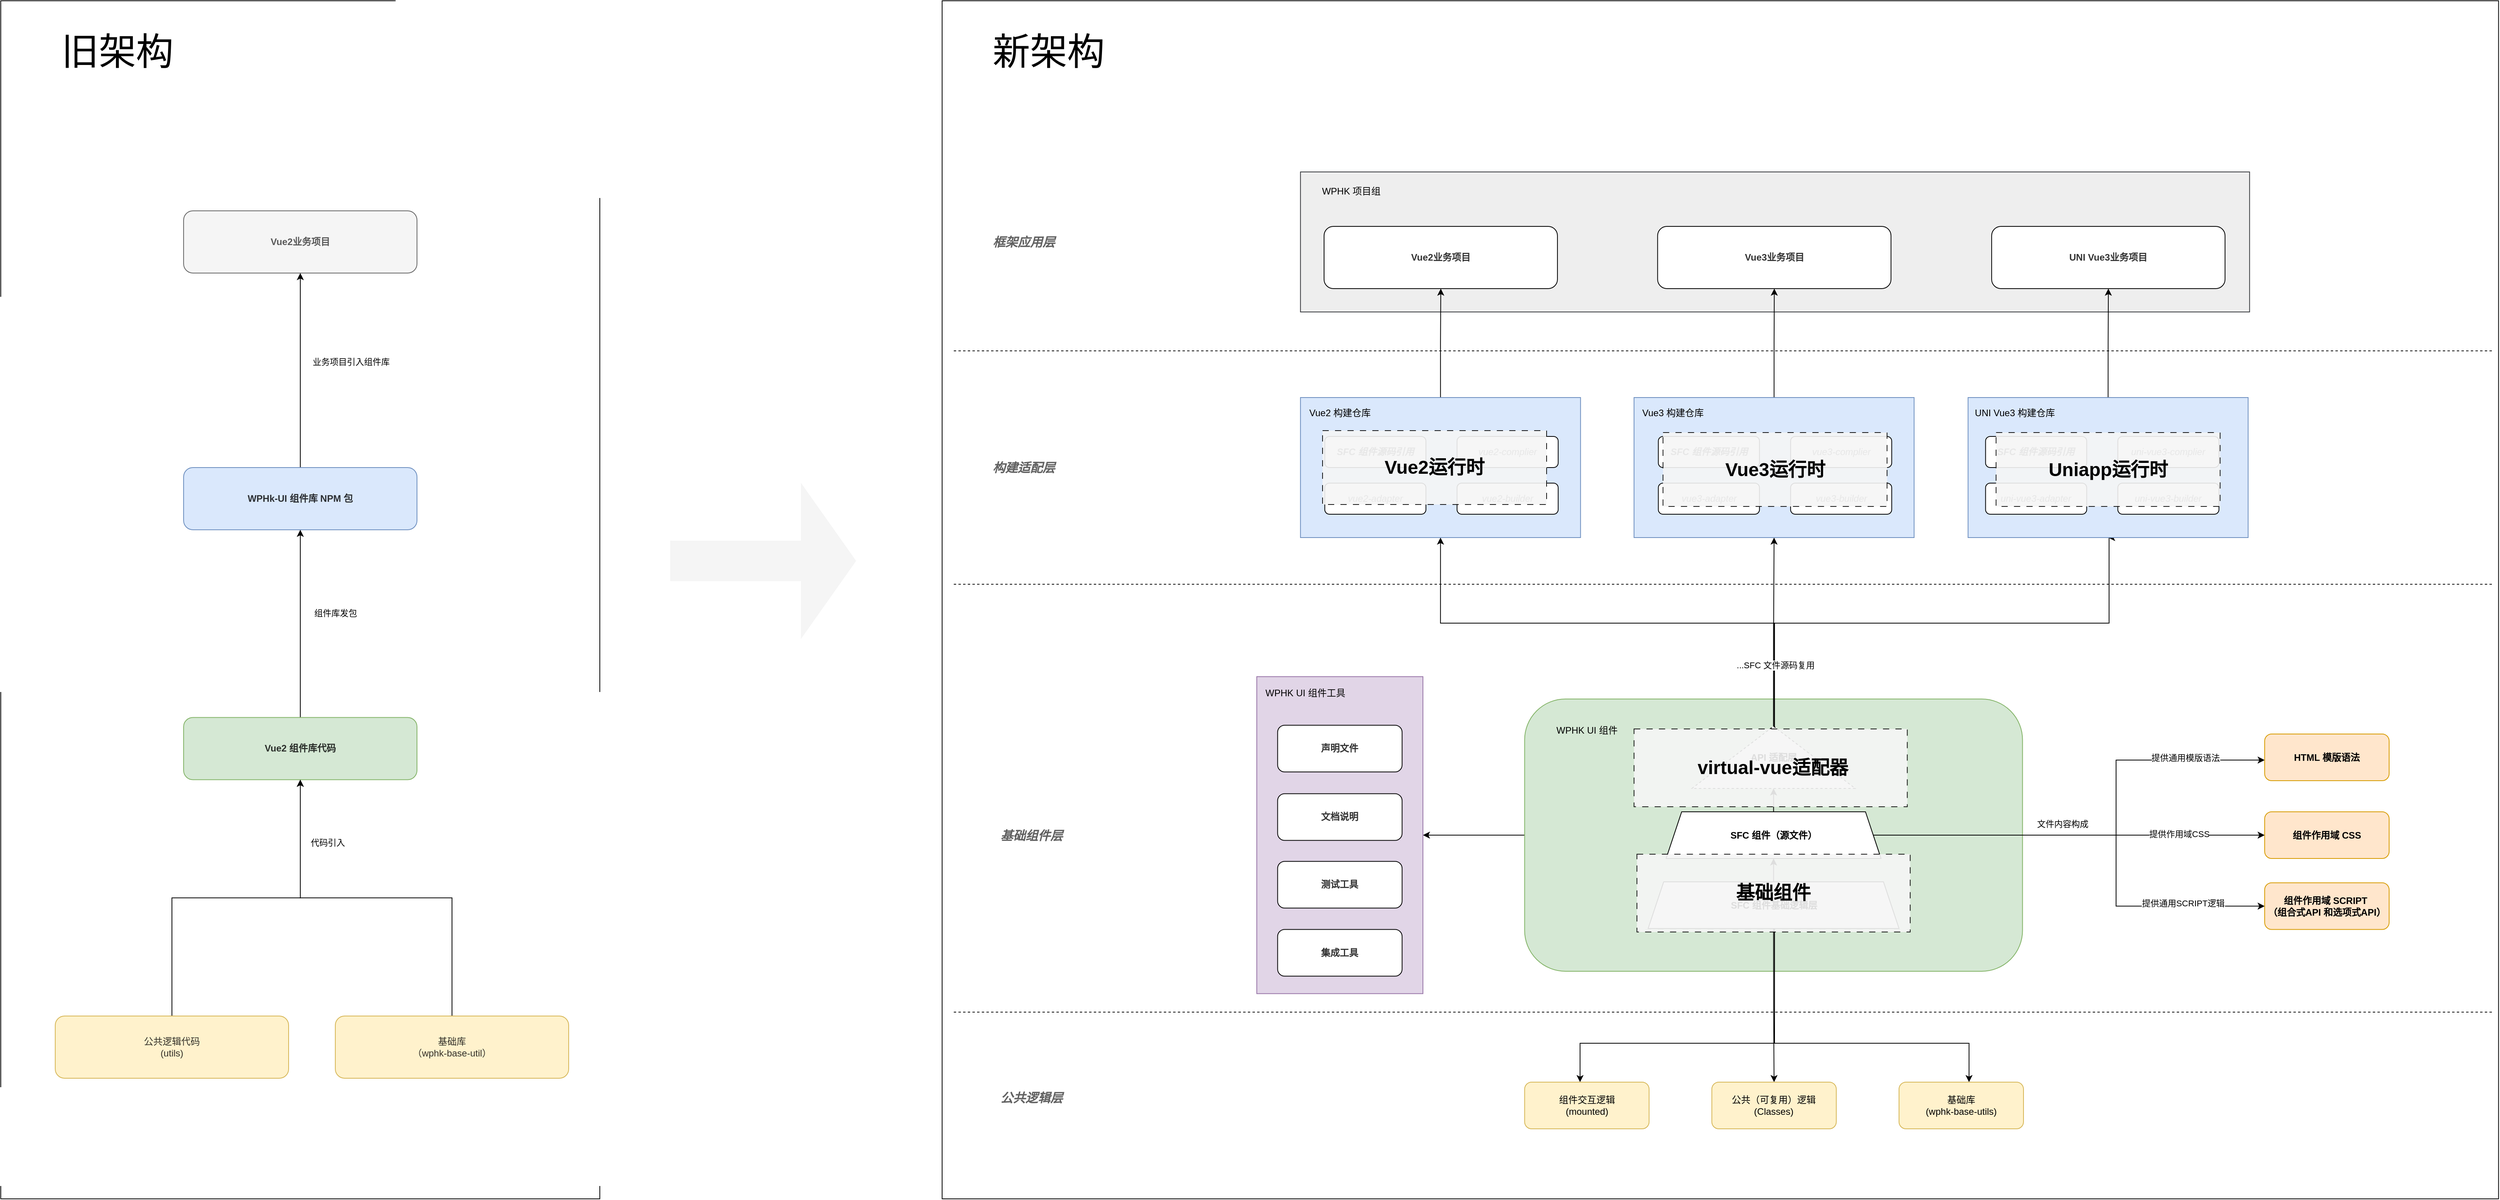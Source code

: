 <mxfile version="26.2.12">
  <diagram name="第 1 页" id="uA4J2pnAY5PWaKX_5L3B">
    <mxGraphModel dx="6136" dy="3052" grid="0" gridSize="10" guides="1" tooltips="1" connect="1" arrows="1" fold="1" page="0" pageScale="1" pageWidth="827" pageHeight="1169" math="0" shadow="0">
      <root>
        <mxCell id="0" />
        <mxCell id="1" parent="0" />
        <mxCell id="FVlM7q134i741YzOrdMs-69" value="" style="rounded=0;whiteSpace=wrap;html=1;" vertex="1" parent="1">
          <mxGeometry x="-420" y="-760" width="2000.63" height="1540" as="geometry" />
        </mxCell>
        <mxCell id="FVlM7q134i741YzOrdMs-1" value="" style="rounded=0;whiteSpace=wrap;html=1;fillColor=#eeeeee;strokeColor=#36393d;" vertex="1" parent="1">
          <mxGeometry x="40.63" y="-540" width="1220" height="180" as="geometry" />
        </mxCell>
        <mxCell id="FVlM7q134i741YzOrdMs-2" style="edgeStyle=orthogonalEdgeStyle;rounded=0;orthogonalLoop=1;jettySize=auto;html=1;exitX=1;exitY=0.5;exitDx=0;exitDy=0;" edge="1" parent="1" source="FVlM7q134i741YzOrdMs-11" target="FVlM7q134i741YzOrdMs-26">
          <mxGeometry relative="1" as="geometry" />
        </mxCell>
        <mxCell id="FVlM7q134i741YzOrdMs-3" value="提供作用域CSS" style="edgeLabel;html=1;align=center;verticalAlign=middle;resizable=0;points=[];" vertex="1" connectable="0" parent="FVlM7q134i741YzOrdMs-2">
          <mxGeometry x="0.512" y="2" relative="1" as="geometry">
            <mxPoint x="12" as="offset" />
          </mxGeometry>
        </mxCell>
        <mxCell id="FVlM7q134i741YzOrdMs-4" style="edgeStyle=orthogonalEdgeStyle;rounded=0;orthogonalLoop=1;jettySize=auto;html=1;exitX=0;exitY=0.5;exitDx=0;exitDy=0;entryX=1;entryY=0.5;entryDx=0;entryDy=0;" edge="1" parent="1" source="FVlM7q134i741YzOrdMs-5" target="FVlM7q134i741YzOrdMs-54">
          <mxGeometry relative="1" as="geometry">
            <mxPoint x="-70.0" y="295" as="targetPoint" />
          </mxGeometry>
        </mxCell>
        <mxCell id="FVlM7q134i741YzOrdMs-5" value="" style="rounded=1;whiteSpace=wrap;html=1;fillColor=#d5e8d4;strokeColor=#82b366;" vertex="1" parent="1">
          <mxGeometry x="328.75" y="137.5" width="640" height="350" as="geometry" />
        </mxCell>
        <mxCell id="FVlM7q134i741YzOrdMs-6" style="edgeStyle=orthogonalEdgeStyle;rounded=0;orthogonalLoop=1;jettySize=auto;html=1;exitX=0.5;exitY=0;exitDx=0;exitDy=0;entryX=0;entryY=0.5;entryDx=0;entryDy=0;" edge="1" parent="1" source="FVlM7q134i741YzOrdMs-11" target="FVlM7q134i741YzOrdMs-17">
          <mxGeometry relative="1" as="geometry" />
        </mxCell>
        <mxCell id="FVlM7q134i741YzOrdMs-7" style="edgeStyle=orthogonalEdgeStyle;rounded=0;orthogonalLoop=1;jettySize=auto;html=1;exitX=1;exitY=0.5;exitDx=0;exitDy=0;entryX=0;entryY=0.5;entryDx=0;entryDy=0;" edge="1" parent="1" source="FVlM7q134i741YzOrdMs-11" target="FVlM7q134i741YzOrdMs-27">
          <mxGeometry relative="1" as="geometry">
            <Array as="points">
              <mxPoint x="1089" y="313" />
              <mxPoint x="1089" y="404" />
            </Array>
          </mxGeometry>
        </mxCell>
        <mxCell id="FVlM7q134i741YzOrdMs-8" value="文件内容构成" style="edgeLabel;html=1;align=center;verticalAlign=middle;resizable=0;points=[];labelBackgroundColor=none;" vertex="1" connectable="0" parent="FVlM7q134i741YzOrdMs-7">
          <mxGeometry x="-0.362" y="1" relative="1" as="geometry">
            <mxPoint x="53" y="-14" as="offset" />
          </mxGeometry>
        </mxCell>
        <mxCell id="FVlM7q134i741YzOrdMs-9" style="edgeStyle=orthogonalEdgeStyle;rounded=0;orthogonalLoop=1;jettySize=auto;html=1;exitX=1;exitY=0.5;exitDx=0;exitDy=0;" edge="1" parent="1" source="FVlM7q134i741YzOrdMs-11" target="FVlM7q134i741YzOrdMs-25">
          <mxGeometry relative="1" as="geometry">
            <Array as="points">
              <mxPoint x="1089" y="313" />
              <mxPoint x="1089" y="216" />
            </Array>
            <mxPoint x="1260" y="213" as="targetPoint" />
          </mxGeometry>
        </mxCell>
        <mxCell id="FVlM7q134i741YzOrdMs-10" value="提供通用模版语法" style="edgeLabel;html=1;align=center;verticalAlign=middle;resizable=0;points=[];" vertex="1" connectable="0" parent="FVlM7q134i741YzOrdMs-9">
          <mxGeometry x="0.747" y="3" relative="1" as="geometry">
            <mxPoint x="-27" as="offset" />
          </mxGeometry>
        </mxCell>
        <mxCell id="FVlM7q134i741YzOrdMs-11" value="&lt;b&gt;SFC 组件（源文件）&lt;/b&gt;" style="shape=trapezoid;perimeter=trapezoidPerimeter;whiteSpace=wrap;html=1;fixedSize=1;" vertex="1" parent="1">
          <mxGeometry x="510.63" y="282.5" width="276.25" height="60" as="geometry" />
        </mxCell>
        <mxCell id="FVlM7q134i741YzOrdMs-12" value="WPHK UI 组件" style="text;html=1;strokeColor=none;fillColor=none;align=center;verticalAlign=middle;whiteSpace=wrap;rounded=0;" vertex="1" parent="1">
          <mxGeometry x="348.75" y="162.5" width="120" height="30" as="geometry" />
        </mxCell>
        <mxCell id="FVlM7q134i741YzOrdMs-13" value="" style="edgeStyle=orthogonalEdgeStyle;rounded=0;orthogonalLoop=1;jettySize=auto;html=1;entryX=0.5;entryY=1;entryDx=0;entryDy=0;" edge="1" parent="1" source="FVlM7q134i741YzOrdMs-17" target="FVlM7q134i741YzOrdMs-24">
          <mxGeometry relative="1" as="geometry">
            <Array as="points">
              <mxPoint x="650" y="40" />
              <mxPoint x="221" y="40" />
            </Array>
            <mxPoint x="400" y="-70" as="targetPoint" />
          </mxGeometry>
        </mxCell>
        <mxCell id="FVlM7q134i741YzOrdMs-14" style="edgeStyle=orthogonalEdgeStyle;rounded=0;orthogonalLoop=1;jettySize=auto;html=1;exitX=1;exitY=0.5;exitDx=0;exitDy=0;" edge="1" parent="1" source="FVlM7q134i741YzOrdMs-17" target="FVlM7q134i741YzOrdMs-37">
          <mxGeometry relative="1" as="geometry" />
        </mxCell>
        <mxCell id="FVlM7q134i741YzOrdMs-15" style="edgeStyle=orthogonalEdgeStyle;rounded=0;orthogonalLoop=1;jettySize=auto;html=1;exitX=1;exitY=0.5;exitDx=0;exitDy=0;entryX=0.5;entryY=1;entryDx=0;entryDy=0;" edge="1" parent="1" source="FVlM7q134i741YzOrdMs-17" target="FVlM7q134i741YzOrdMs-44">
          <mxGeometry relative="1" as="geometry">
            <Array as="points">
              <mxPoint x="650" y="40" />
              <mxPoint x="1080" y="40" />
              <mxPoint x="1080" y="-80" />
            </Array>
          </mxGeometry>
        </mxCell>
        <mxCell id="FVlM7q134i741YzOrdMs-16" value="...SFC 文件源码复用" style="edgeLabel;html=1;align=center;verticalAlign=middle;resizable=0;points=[];" vertex="1" connectable="0" parent="FVlM7q134i741YzOrdMs-15">
          <mxGeometry x="-0.768" y="-2" relative="1" as="geometry">
            <mxPoint as="offset" />
          </mxGeometry>
        </mxCell>
        <mxCell id="FVlM7q134i741YzOrdMs-17" value="&lt;b&gt;API 适配层&lt;/b&gt;" style="triangle;whiteSpace=wrap;html=1;direction=north;dashed=1;" vertex="1" parent="1">
          <mxGeometry x="543.75" y="172.5" width="210" height="80" as="geometry" />
        </mxCell>
        <mxCell id="FVlM7q134i741YzOrdMs-18" style="edgeStyle=orthogonalEdgeStyle;rounded=0;orthogonalLoop=1;jettySize=auto;html=1;exitX=0.5;exitY=0;exitDx=0;exitDy=0;entryX=0.5;entryY=1;entryDx=0;entryDy=0;" edge="1" parent="1" source="FVlM7q134i741YzOrdMs-22" target="FVlM7q134i741YzOrdMs-11">
          <mxGeometry relative="1" as="geometry" />
        </mxCell>
        <mxCell id="FVlM7q134i741YzOrdMs-19" style="edgeStyle=orthogonalEdgeStyle;rounded=0;orthogonalLoop=1;jettySize=auto;html=1;exitX=0.5;exitY=1;exitDx=0;exitDy=0;" edge="1" parent="1" source="FVlM7q134i741YzOrdMs-22" target="FVlM7q134i741YzOrdMs-29">
          <mxGeometry relative="1" as="geometry" />
        </mxCell>
        <mxCell id="FVlM7q134i741YzOrdMs-20" style="edgeStyle=orthogonalEdgeStyle;rounded=0;orthogonalLoop=1;jettySize=auto;html=1;exitX=0.5;exitY=1;exitDx=0;exitDy=0;" edge="1" parent="1" source="FVlM7q134i741YzOrdMs-22" target="FVlM7q134i741YzOrdMs-28">
          <mxGeometry relative="1" as="geometry">
            <Array as="points">
              <mxPoint x="650" y="580" />
              <mxPoint x="400" y="580" />
            </Array>
          </mxGeometry>
        </mxCell>
        <mxCell id="FVlM7q134i741YzOrdMs-21" style="edgeStyle=orthogonalEdgeStyle;rounded=0;orthogonalLoop=1;jettySize=auto;html=1;exitX=0.5;exitY=1;exitDx=0;exitDy=0;" edge="1" parent="1" source="FVlM7q134i741YzOrdMs-22" target="FVlM7q134i741YzOrdMs-30">
          <mxGeometry relative="1" as="geometry">
            <Array as="points">
              <mxPoint x="650" y="580" />
              <mxPoint x="900" y="580" />
            </Array>
          </mxGeometry>
        </mxCell>
        <mxCell id="FVlM7q134i741YzOrdMs-22" value="&lt;b&gt;SFC 组件基础逻辑层&lt;/b&gt;" style="shape=trapezoid;perimeter=trapezoidPerimeter;whiteSpace=wrap;html=1;fixedSize=1;" vertex="1" parent="1">
          <mxGeometry x="487.5" y="372.5" width="322.5" height="60" as="geometry" />
        </mxCell>
        <mxCell id="FVlM7q134i741YzOrdMs-23" style="edgeStyle=orthogonalEdgeStyle;rounded=0;orthogonalLoop=1;jettySize=auto;html=1;exitX=0.5;exitY=0;exitDx=0;exitDy=0;" edge="1" parent="1" source="FVlM7q134i741YzOrdMs-24" target="FVlM7q134i741YzOrdMs-50">
          <mxGeometry relative="1" as="geometry" />
        </mxCell>
        <mxCell id="FVlM7q134i741YzOrdMs-24" value="" style="whiteSpace=wrap;html=1;fillColor=#dae8fc;strokeColor=#6c8ebf;" vertex="1" parent="1">
          <mxGeometry x="40.63" y="-250" width="360" height="180" as="geometry" />
        </mxCell>
        <mxCell id="FVlM7q134i741YzOrdMs-25" value="HTML 模版语法" style="rounded=1;whiteSpace=wrap;html=1;fillColor=#ffe6cc;strokeColor=#d79b00;fontStyle=1" vertex="1" parent="1">
          <mxGeometry x="1280" y="182.5" width="160" height="60" as="geometry" />
        </mxCell>
        <mxCell id="FVlM7q134i741YzOrdMs-26" value="组件作用域 CSS" style="rounded=1;whiteSpace=wrap;html=1;fillColor=#ffe6cc;strokeColor=#d79b00;fontStyle=1" vertex="1" parent="1">
          <mxGeometry x="1280" y="282.5" width="160" height="60" as="geometry" />
        </mxCell>
        <mxCell id="FVlM7q134i741YzOrdMs-27" value="组件作用域 SCRIPT&amp;nbsp;&lt;br&gt;（组合式API 和选项式API）" style="rounded=1;whiteSpace=wrap;html=1;fillColor=#ffe6cc;strokeColor=#d79b00;fontStyle=1" vertex="1" parent="1">
          <mxGeometry x="1280" y="373.75" width="160" height="60" as="geometry" />
        </mxCell>
        <mxCell id="FVlM7q134i741YzOrdMs-28" value="组件交互逻辑&lt;br&gt;(mounted)" style="rounded=1;whiteSpace=wrap;html=1;fillColor=#fff2cc;strokeColor=#d6b656;" vertex="1" parent="1">
          <mxGeometry x="328.75" y="630" width="160" height="60" as="geometry" />
        </mxCell>
        <mxCell id="FVlM7q134i741YzOrdMs-29" value="公共（可复用）逻辑&lt;br&gt;(Classes)" style="rounded=1;whiteSpace=wrap;html=1;fillColor=#fff2cc;strokeColor=#d6b656;" vertex="1" parent="1">
          <mxGeometry x="569.38" y="630" width="160" height="60" as="geometry" />
        </mxCell>
        <mxCell id="FVlM7q134i741YzOrdMs-30" value="基础库&lt;br&gt;(wphk-base-utils)" style="rounded=1;whiteSpace=wrap;html=1;fillColor=#fff2cc;strokeColor=#d6b656;" vertex="1" parent="1">
          <mxGeometry x="810" y="630" width="160" height="60" as="geometry" />
        </mxCell>
        <mxCell id="FVlM7q134i741YzOrdMs-31" value="Vue2 构建仓库" style="text;html=1;strokeColor=none;fillColor=none;align=center;verticalAlign=middle;whiteSpace=wrap;rounded=0;" vertex="1" parent="1">
          <mxGeometry x="40.63" y="-250" width="101.25" height="40" as="geometry" />
        </mxCell>
        <mxCell id="FVlM7q134i741YzOrdMs-32" value="SFC 组件源码引用" style="rounded=1;whiteSpace=wrap;html=1;fontStyle=3;textOpacity=60;" vertex="1" parent="1">
          <mxGeometry x="71.88" y="-200" width="130" height="40" as="geometry" />
        </mxCell>
        <mxCell id="FVlM7q134i741YzOrdMs-33" value="vue2-complier" style="rounded=1;whiteSpace=wrap;html=1;fontStyle=2;textOpacity=60;" vertex="1" parent="1">
          <mxGeometry x="241.88" y="-200" width="130" height="40" as="geometry" />
        </mxCell>
        <mxCell id="FVlM7q134i741YzOrdMs-34" value="vue2-adapter" style="rounded=1;whiteSpace=wrap;html=1;fontStyle=2;textOpacity=60;" vertex="1" parent="1">
          <mxGeometry x="71.88" y="-140" width="130" height="40" as="geometry" />
        </mxCell>
        <mxCell id="FVlM7q134i741YzOrdMs-35" value="vue2-builder" style="rounded=1;whiteSpace=wrap;html=1;fontStyle=2;textOpacity=60;" vertex="1" parent="1">
          <mxGeometry x="241.88" y="-140" width="130" height="40" as="geometry" />
        </mxCell>
        <mxCell id="FVlM7q134i741YzOrdMs-36" style="edgeStyle=orthogonalEdgeStyle;rounded=0;orthogonalLoop=1;jettySize=auto;html=1;exitX=0.5;exitY=0;exitDx=0;exitDy=0;" edge="1" parent="1" source="FVlM7q134i741YzOrdMs-37" target="FVlM7q134i741YzOrdMs-51">
          <mxGeometry relative="1" as="geometry" />
        </mxCell>
        <mxCell id="FVlM7q134i741YzOrdMs-37" value="" style="whiteSpace=wrap;html=1;fillColor=#dae8fc;strokeColor=#6c8ebf;" vertex="1" parent="1">
          <mxGeometry x="469.38" y="-250" width="360" height="180" as="geometry" />
        </mxCell>
        <mxCell id="FVlM7q134i741YzOrdMs-38" value="Vue3 构建仓库" style="text;html=1;strokeColor=none;fillColor=none;align=center;verticalAlign=middle;whiteSpace=wrap;rounded=0;" vertex="1" parent="1">
          <mxGeometry x="469.38" y="-250" width="101.25" height="40" as="geometry" />
        </mxCell>
        <mxCell id="FVlM7q134i741YzOrdMs-39" value="SFC 组件源码引用" style="rounded=1;whiteSpace=wrap;html=1;fontStyle=3;textOpacity=60;" vertex="1" parent="1">
          <mxGeometry x="500.63" y="-200" width="130" height="40" as="geometry" />
        </mxCell>
        <mxCell id="FVlM7q134i741YzOrdMs-40" value="vue3-complier" style="rounded=1;whiteSpace=wrap;html=1;fontStyle=2;textOpacity=60;" vertex="1" parent="1">
          <mxGeometry x="670.63" y="-200" width="130" height="40" as="geometry" />
        </mxCell>
        <mxCell id="FVlM7q134i741YzOrdMs-41" value="vue3-adapter" style="rounded=1;whiteSpace=wrap;html=1;fontStyle=2;textOpacity=60;" vertex="1" parent="1">
          <mxGeometry x="500.63" y="-140" width="130" height="40" as="geometry" />
        </mxCell>
        <mxCell id="FVlM7q134i741YzOrdMs-42" value="vue3-builder" style="rounded=1;whiteSpace=wrap;html=1;fontStyle=2;textOpacity=60;" vertex="1" parent="1">
          <mxGeometry x="670.63" y="-140" width="130" height="40" as="geometry" />
        </mxCell>
        <mxCell id="FVlM7q134i741YzOrdMs-43" style="edgeStyle=orthogonalEdgeStyle;rounded=0;orthogonalLoop=1;jettySize=auto;html=1;exitX=0.5;exitY=0;exitDx=0;exitDy=0;" edge="1" parent="1" source="FVlM7q134i741YzOrdMs-44" target="FVlM7q134i741YzOrdMs-52">
          <mxGeometry relative="1" as="geometry" />
        </mxCell>
        <mxCell id="FVlM7q134i741YzOrdMs-44" value="" style="whiteSpace=wrap;html=1;fillColor=#dae8fc;strokeColor=#6c8ebf;" vertex="1" parent="1">
          <mxGeometry x="898.75" y="-250" width="360" height="180" as="geometry" />
        </mxCell>
        <mxCell id="FVlM7q134i741YzOrdMs-45" value="UNI Vue3 构建仓库" style="text;html=1;strokeColor=none;fillColor=none;align=center;verticalAlign=middle;whiteSpace=wrap;rounded=0;" vertex="1" parent="1">
          <mxGeometry x="898.75" y="-250" width="120" height="40" as="geometry" />
        </mxCell>
        <mxCell id="FVlM7q134i741YzOrdMs-46" value="SFC 组件源码引用" style="rounded=1;whiteSpace=wrap;html=1;fontStyle=3;textOpacity=60;" vertex="1" parent="1">
          <mxGeometry x="921.25" y="-200" width="130" height="40" as="geometry" />
        </mxCell>
        <mxCell id="FVlM7q134i741YzOrdMs-47" value="uni-vue3-complier" style="rounded=1;whiteSpace=wrap;html=1;fontStyle=2;textOpacity=60;" vertex="1" parent="1">
          <mxGeometry x="1091.25" y="-200" width="130" height="40" as="geometry" />
        </mxCell>
        <mxCell id="FVlM7q134i741YzOrdMs-48" value="uni-vue3-adapter" style="rounded=1;whiteSpace=wrap;html=1;fontStyle=2;textOpacity=60;" vertex="1" parent="1">
          <mxGeometry x="921.25" y="-140" width="130" height="40" as="geometry" />
        </mxCell>
        <mxCell id="FVlM7q134i741YzOrdMs-49" value="uni-vue3-builder" style="rounded=1;whiteSpace=wrap;html=1;fontStyle=2;textOpacity=60;" vertex="1" parent="1">
          <mxGeometry x="1091.25" y="-140" width="130" height="40" as="geometry" />
        </mxCell>
        <mxCell id="FVlM7q134i741YzOrdMs-50" value="Vue2业务项目" style="rounded=1;whiteSpace=wrap;html=1;fontStyle=1;textOpacity=80;" vertex="1" parent="1">
          <mxGeometry x="70.95" y="-470" width="300" height="80" as="geometry" />
        </mxCell>
        <mxCell id="FVlM7q134i741YzOrdMs-51" value="Vue3业务项目" style="rounded=1;whiteSpace=wrap;html=1;fontStyle=1;textOpacity=80;" vertex="1" parent="1">
          <mxGeometry x="499.7" y="-470" width="300" height="80" as="geometry" />
        </mxCell>
        <mxCell id="FVlM7q134i741YzOrdMs-52" value="UNI Vue3业务项目" style="rounded=1;whiteSpace=wrap;html=1;fontStyle=1;textOpacity=80;" vertex="1" parent="1">
          <mxGeometry x="929.07" y="-470" width="300" height="80" as="geometry" />
        </mxCell>
        <mxCell id="FVlM7q134i741YzOrdMs-53" value="WPHK 项目组" style="text;html=1;strokeColor=none;fillColor=none;align=center;verticalAlign=middle;whiteSpace=wrap;rounded=0;" vertex="1" parent="1">
          <mxGeometry x="50.63" y="-530" width="110" height="30" as="geometry" />
        </mxCell>
        <mxCell id="FVlM7q134i741YzOrdMs-54" value="" style="rounded=0;whiteSpace=wrap;html=1;fillColor=#e1d5e7;strokeColor=#9673a6;" vertex="1" parent="1">
          <mxGeometry x="-15.54" y="108.75" width="213.58" height="407.5" as="geometry" />
        </mxCell>
        <mxCell id="FVlM7q134i741YzOrdMs-55" value="声明文件" style="rounded=1;whiteSpace=wrap;html=1;textOpacity=80;fontStyle=1" vertex="1" parent="1">
          <mxGeometry x="11.26" y="171.25" width="160" height="60" as="geometry" />
        </mxCell>
        <mxCell id="FVlM7q134i741YzOrdMs-56" value="文档说明" style="rounded=1;whiteSpace=wrap;html=1;textOpacity=80;fontStyle=1" vertex="1" parent="1">
          <mxGeometry x="11.25" y="259.25" width="160" height="60" as="geometry" />
        </mxCell>
        <mxCell id="FVlM7q134i741YzOrdMs-57" value="测试工具" style="rounded=1;whiteSpace=wrap;html=1;textOpacity=80;fontStyle=1" vertex="1" parent="1">
          <mxGeometry x="11.26" y="346.25" width="160" height="60" as="geometry" />
        </mxCell>
        <mxCell id="FVlM7q134i741YzOrdMs-58" value="集成工具" style="rounded=1;whiteSpace=wrap;html=1;textOpacity=80;fontStyle=1" vertex="1" parent="1">
          <mxGeometry x="11.26" y="433.75" width="160" height="60" as="geometry" />
        </mxCell>
        <mxCell id="FVlM7q134i741YzOrdMs-59" value="WPHK UI 组件工具" style="text;html=1;strokeColor=none;fillColor=none;align=center;verticalAlign=middle;whiteSpace=wrap;rounded=0;" vertex="1" parent="1">
          <mxGeometry x="-15.54" y="116.25" width="125.54" height="27.5" as="geometry" />
        </mxCell>
        <mxCell id="FVlM7q134i741YzOrdMs-60" value="" style="endArrow=none;dashed=1;html=1;rounded=0;" edge="1" parent="1">
          <mxGeometry width="50" height="50" relative="1" as="geometry">
            <mxPoint x="-405" y="-310" as="sourcePoint" />
            <mxPoint x="1575" y="-310" as="targetPoint" />
          </mxGeometry>
        </mxCell>
        <mxCell id="FVlM7q134i741YzOrdMs-61" value="框架应用层" style="text;html=1;strokeColor=none;fillColor=none;align=center;verticalAlign=middle;whiteSpace=wrap;rounded=0;fontSize=16;fontStyle=3;fontColor=light-dark(#616161, #ededed);" vertex="1" parent="1">
          <mxGeometry x="-420" y="-500" width="210" height="100" as="geometry" />
        </mxCell>
        <mxCell id="FVlM7q134i741YzOrdMs-62" value="" style="endArrow=none;dashed=1;html=1;rounded=0;" edge="1" parent="1">
          <mxGeometry width="50" height="50" relative="1" as="geometry">
            <mxPoint x="-405" y="-10" as="sourcePoint" />
            <mxPoint x="1575" y="-10" as="targetPoint" />
          </mxGeometry>
        </mxCell>
        <mxCell id="FVlM7q134i741YzOrdMs-63" value="构建适配层" style="text;html=1;strokeColor=none;fillColor=none;align=center;verticalAlign=middle;whiteSpace=wrap;rounded=0;fontSize=16;fontStyle=3;fontColor=light-dark(#616161, #ededed);" vertex="1" parent="1">
          <mxGeometry x="-420" y="-210" width="210" height="100" as="geometry" />
        </mxCell>
        <mxCell id="FVlM7q134i741YzOrdMs-64" value="" style="endArrow=none;dashed=1;html=1;rounded=0;" edge="1" parent="1">
          <mxGeometry width="50" height="50" relative="1" as="geometry">
            <mxPoint x="-405" y="540" as="sourcePoint" />
            <mxPoint x="1575" y="540" as="targetPoint" />
          </mxGeometry>
        </mxCell>
        <mxCell id="FVlM7q134i741YzOrdMs-65" value="基础组件层" style="text;html=1;strokeColor=none;fillColor=none;align=center;verticalAlign=middle;whiteSpace=wrap;rounded=0;fontSize=16;fontStyle=3;fontColor=light-dark(#616161, #ededed);" vertex="1" parent="1">
          <mxGeometry x="-410" y="262.5" width="210" height="100" as="geometry" />
        </mxCell>
        <mxCell id="FVlM7q134i741YzOrdMs-66" value="公共逻辑层" style="text;html=1;strokeColor=none;fillColor=none;align=center;verticalAlign=middle;whiteSpace=wrap;rounded=0;fontSize=16;fontStyle=3;fontColor=light-dark(#616161, #ededed);" vertex="1" parent="1">
          <mxGeometry x="-410" y="600" width="210" height="100" as="geometry" />
        </mxCell>
        <mxCell id="FVlM7q134i741YzOrdMs-67" value="提供通用SCRIPT逻辑" style="edgeLabel;html=1;align=center;verticalAlign=middle;resizable=0;points=[];" vertex="1" connectable="0" parent="1">
          <mxGeometry x="1169" y="402.5" as="geometry">
            <mxPoint x="6" y="-3" as="offset" />
          </mxGeometry>
        </mxCell>
        <mxCell id="FVlM7q134i741YzOrdMs-68" value="&lt;font style=&quot;font-size: 48px;&quot;&gt;新架构&lt;/font&gt;" style="text;html=1;align=center;verticalAlign=middle;whiteSpace=wrap;rounded=0;" vertex="1" parent="1">
          <mxGeometry x="-413" y="-710" width="260" height="30" as="geometry" />
        </mxCell>
        <mxCell id="FVlM7q134i741YzOrdMs-70" value="" style="rounded=0;whiteSpace=wrap;html=1;" vertex="1" parent="1">
          <mxGeometry x="-1630" y="-760" width="770" height="1540" as="geometry" />
        </mxCell>
        <mxCell id="FVlM7q134i741YzOrdMs-71" value="&lt;font style=&quot;font-size: 48px;&quot;&gt;旧架构&lt;/font&gt;" style="text;html=1;align=center;verticalAlign=middle;whiteSpace=wrap;rounded=0;" vertex="1" parent="1">
          <mxGeometry x="-1610" y="-710" width="260" height="30" as="geometry" />
        </mxCell>
        <mxCell id="FVlM7q134i741YzOrdMs-72" value="" style="shape=flexArrow;endArrow=classic;html=1;rounded=0;endWidth=148;endSize=23.34;width=52;fillColor=#f5f5f5;strokeColor=none;" edge="1" parent="1">
          <mxGeometry width="50" height="50" relative="1" as="geometry">
            <mxPoint x="-770" y="-40" as="sourcePoint" />
            <mxPoint x="-530" y="-40" as="targetPoint" />
          </mxGeometry>
        </mxCell>
        <mxCell id="FVlM7q134i741YzOrdMs-74" value="Vue2业务项目" style="rounded=1;whiteSpace=wrap;html=1;fontStyle=1;textOpacity=80;fillColor=#f5f5f5;fontColor=#333333;strokeColor=#666666;" vertex="1" parent="1">
          <mxGeometry x="-1395" y="-490" width="300" height="80" as="geometry" />
        </mxCell>
        <mxCell id="FVlM7q134i741YzOrdMs-77" style="edgeStyle=orthogonalEdgeStyle;rounded=0;orthogonalLoop=1;jettySize=auto;html=1;exitX=0.5;exitY=0;exitDx=0;exitDy=0;entryX=0.5;entryY=1;entryDx=0;entryDy=0;" edge="1" parent="1" source="FVlM7q134i741YzOrdMs-76" target="FVlM7q134i741YzOrdMs-74">
          <mxGeometry relative="1" as="geometry" />
        </mxCell>
        <mxCell id="FVlM7q134i741YzOrdMs-81" value="业务项目引入组件库" style="edgeLabel;html=1;align=center;verticalAlign=middle;resizable=0;points=[];" vertex="1" connectable="0" parent="FVlM7q134i741YzOrdMs-77">
          <mxGeometry x="0.086" y="-3" relative="1" as="geometry">
            <mxPoint x="62" as="offset" />
          </mxGeometry>
        </mxCell>
        <mxCell id="FVlM7q134i741YzOrdMs-76" value="WPHk-UI 组件库 NPM 包" style="rounded=1;whiteSpace=wrap;html=1;fontStyle=1;textOpacity=80;fillColor=#dae8fc;strokeColor=#6c8ebf;" vertex="1" parent="1">
          <mxGeometry x="-1395" y="-160" width="300" height="80" as="geometry" />
        </mxCell>
        <mxCell id="FVlM7q134i741YzOrdMs-79" style="edgeStyle=orthogonalEdgeStyle;rounded=0;orthogonalLoop=1;jettySize=auto;html=1;exitX=0.5;exitY=0;exitDx=0;exitDy=0;" edge="1" parent="1" source="FVlM7q134i741YzOrdMs-78" target="FVlM7q134i741YzOrdMs-76">
          <mxGeometry relative="1" as="geometry" />
        </mxCell>
        <mxCell id="FVlM7q134i741YzOrdMs-80" value="组件库发包" style="edgeLabel;html=1;align=center;verticalAlign=middle;resizable=0;points=[];" vertex="1" connectable="0" parent="FVlM7q134i741YzOrdMs-79">
          <mxGeometry x="0.077" y="-1" relative="1" as="geometry">
            <mxPoint x="44" y="-5" as="offset" />
          </mxGeometry>
        </mxCell>
        <mxCell id="FVlM7q134i741YzOrdMs-78" value="Vue2 组件库代码" style="rounded=1;whiteSpace=wrap;html=1;fontStyle=1;textOpacity=80;fillColor=#d5e8d4;strokeColor=#82b366;" vertex="1" parent="1">
          <mxGeometry x="-1395" y="161.25" width="300" height="80" as="geometry" />
        </mxCell>
        <mxCell id="FVlM7q134i741YzOrdMs-84" style="edgeStyle=orthogonalEdgeStyle;rounded=0;orthogonalLoop=1;jettySize=auto;html=1;exitX=0.5;exitY=0;exitDx=0;exitDy=0;" edge="1" parent="1" source="FVlM7q134i741YzOrdMs-82" target="FVlM7q134i741YzOrdMs-78">
          <mxGeometry relative="1" as="geometry" />
        </mxCell>
        <mxCell id="FVlM7q134i741YzOrdMs-82" value="公共逻辑代码&lt;div&gt;(utils)&lt;/div&gt;" style="rounded=1;whiteSpace=wrap;html=1;fontStyle=0;textOpacity=80;fillColor=#fff2cc;strokeColor=#d6b656;" vertex="1" parent="1">
          <mxGeometry x="-1560" y="545" width="300" height="80" as="geometry" />
        </mxCell>
        <mxCell id="FVlM7q134i741YzOrdMs-86" style="edgeStyle=orthogonalEdgeStyle;rounded=0;orthogonalLoop=1;jettySize=auto;html=1;exitX=0.5;exitY=0;exitDx=0;exitDy=0;entryX=0.5;entryY=1;entryDx=0;entryDy=0;" edge="1" parent="1" source="FVlM7q134i741YzOrdMs-83" target="FVlM7q134i741YzOrdMs-78">
          <mxGeometry relative="1" as="geometry" />
        </mxCell>
        <mxCell id="FVlM7q134i741YzOrdMs-87" value="代码引入" style="edgeLabel;html=1;align=center;verticalAlign=middle;resizable=0;points=[];" vertex="1" connectable="0" parent="FVlM7q134i741YzOrdMs-86">
          <mxGeometry x="0.69" y="-1" relative="1" as="geometry">
            <mxPoint x="34" y="3" as="offset" />
          </mxGeometry>
        </mxCell>
        <mxCell id="FVlM7q134i741YzOrdMs-83" value="基础库&lt;div&gt;（wphk-base-util）&lt;/div&gt;" style="rounded=1;whiteSpace=wrap;html=1;fontStyle=0;textOpacity=80;fillColor=#fff2cc;strokeColor=#d6b656;" vertex="1" parent="1">
          <mxGeometry x="-1200" y="545" width="300" height="80" as="geometry" />
        </mxCell>
        <mxCell id="FVlM7q134i741YzOrdMs-92" value="&amp;nbsp;virtual-vue适配器" style="rounded=0;whiteSpace=wrap;html=1;opacity=90;fillColor=#f5f5f5;strokeColor=default;dashed=1;fontSize=24;fontStyle=1;dashPattern=8 8;" vertex="1" parent="1">
          <mxGeometry x="469.38" y="176" width="351.25" height="100" as="geometry" />
        </mxCell>
        <mxCell id="FVlM7q134i741YzOrdMs-95" value="基础组件" style="rounded=0;whiteSpace=wrap;html=1;opacity=90;fillColor=#f5f5f5;strokeColor=default;dashed=1;fontSize=24;fontStyle=1;dashPattern=8 8;" vertex="1" parent="1">
          <mxGeometry x="473.12" y="337" width="351.25" height="100" as="geometry" />
        </mxCell>
        <mxCell id="FVlM7q134i741YzOrdMs-96" value="Vue2运行时" style="rounded=0;whiteSpace=wrap;html=1;opacity=90;fillColor=#f5f5f5;strokeColor=default;dashed=1;fontSize=24;fontStyle=1;dashPattern=8 8;" vertex="1" parent="1">
          <mxGeometry x="69" y="-207.5" width="288" height="95" as="geometry" />
        </mxCell>
        <mxCell id="FVlM7q134i741YzOrdMs-97" value="Vue3运行时" style="rounded=0;whiteSpace=wrap;html=1;opacity=90;fillColor=#f5f5f5;strokeColor=default;dashed=1;fontSize=24;fontStyle=1;dashPattern=8 8;" vertex="1" parent="1">
          <mxGeometry x="506.63" y="-205" width="288" height="95" as="geometry" />
        </mxCell>
        <mxCell id="FVlM7q134i741YzOrdMs-98" value="Uniapp运行时" style="rounded=0;whiteSpace=wrap;html=1;opacity=90;fillColor=#f5f5f5;strokeColor=default;dashed=1;fontSize=24;fontStyle=1;dashPattern=8 8;" vertex="1" parent="1">
          <mxGeometry x="934.75" y="-205" width="288" height="95" as="geometry" />
        </mxCell>
      </root>
    </mxGraphModel>
  </diagram>
</mxfile>
